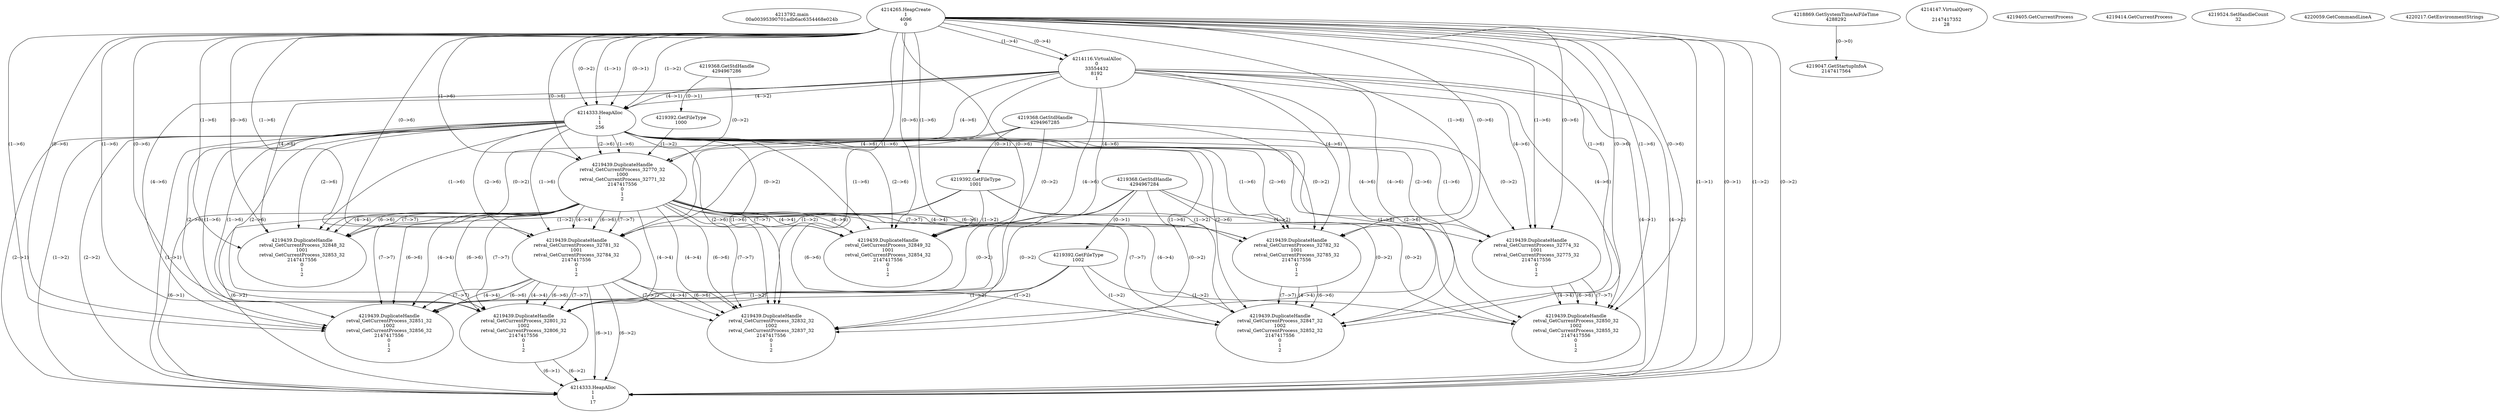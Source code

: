// Global SCDG with merge call
digraph {
	0 [label="4213792.main
00a00395390701adb6ac6354468e024b"]
	1 [label="4214265.HeapCreate
1
4096
0"]
	2 [label="4218869.GetSystemTimeAsFileTime
4288292"]
	3 [label="4214116.VirtualAlloc
0
33554432
8192
1"]
	1 -> 3 [label="(1-->4)"]
	1 -> 3 [label="(0-->4)"]
	4 [label="4214147.VirtualQuery

2147417352
28"]
	5 [label="4214333.HeapAlloc
1
1
256"]
	1 -> 5 [label="(1-->1)"]
	1 -> 5 [label="(0-->1)"]
	3 -> 5 [label="(4-->1)"]
	1 -> 5 [label="(1-->2)"]
	1 -> 5 [label="(0-->2)"]
	3 -> 5 [label="(4-->2)"]
	6 [label="4219047.GetStartupInfoA
2147417564"]
	2 -> 6 [label="(0-->0)"]
	7 [label="4219368.GetStdHandle
4294967286"]
	8 [label="4219392.GetFileType
1000"]
	7 -> 8 [label="(0-->1)"]
	9 [label="4219405.GetCurrentProcess
"]
	10 [label="4219414.GetCurrentProcess
"]
	11 [label="4219439.DuplicateHandle
retval_GetCurrentProcess_32770_32
1000
retval_GetCurrentProcess_32771_32
2147417556
0
1
2"]
	7 -> 11 [label="(0-->2)"]
	8 -> 11 [label="(1-->2)"]
	1 -> 11 [label="(1-->6)"]
	1 -> 11 [label="(0-->6)"]
	3 -> 11 [label="(4-->6)"]
	5 -> 11 [label="(1-->6)"]
	5 -> 11 [label="(2-->6)"]
	12 [label="4219368.GetStdHandle
4294967285"]
	13 [label="4219392.GetFileType
1001"]
	12 -> 13 [label="(0-->1)"]
	14 [label="4219439.DuplicateHandle
retval_GetCurrentProcess_32848_32
1001
retval_GetCurrentProcess_32853_32
2147417556
0
1
2"]
	12 -> 14 [label="(0-->2)"]
	13 -> 14 [label="(1-->2)"]
	11 -> 14 [label="(4-->4)"]
	1 -> 14 [label="(1-->6)"]
	1 -> 14 [label="(0-->6)"]
	3 -> 14 [label="(4-->6)"]
	5 -> 14 [label="(1-->6)"]
	5 -> 14 [label="(2-->6)"]
	11 -> 14 [label="(6-->6)"]
	11 -> 14 [label="(7-->7)"]
	15 [label="4219439.DuplicateHandle
retval_GetCurrentProcess_32849_32
1001
retval_GetCurrentProcess_32854_32
2147417556
0
1
2"]
	12 -> 15 [label="(0-->2)"]
	13 -> 15 [label="(1-->2)"]
	11 -> 15 [label="(4-->4)"]
	1 -> 15 [label="(1-->6)"]
	1 -> 15 [label="(0-->6)"]
	3 -> 15 [label="(4-->6)"]
	5 -> 15 [label="(1-->6)"]
	5 -> 15 [label="(2-->6)"]
	11 -> 15 [label="(6-->6)"]
	11 -> 15 [label="(7-->7)"]
	16 [label="4219439.DuplicateHandle
retval_GetCurrentProcess_32774_32
1001
retval_GetCurrentProcess_32775_32
2147417556
0
1
2"]
	12 -> 16 [label="(0-->2)"]
	13 -> 16 [label="(1-->2)"]
	1 -> 16 [label="(1-->6)"]
	1 -> 16 [label="(0-->6)"]
	3 -> 16 [label="(4-->6)"]
	5 -> 16 [label="(1-->6)"]
	5 -> 16 [label="(2-->6)"]
	17 [label="4219368.GetStdHandle
4294967284"]
	18 [label="4219392.GetFileType
1002"]
	17 -> 18 [label="(0-->1)"]
	19 [label="4219439.DuplicateHandle
retval_GetCurrentProcess_32850_32
1002
retval_GetCurrentProcess_32855_32
2147417556
0
1
2"]
	17 -> 19 [label="(0-->2)"]
	18 -> 19 [label="(1-->2)"]
	16 -> 19 [label="(4-->4)"]
	1 -> 19 [label="(1-->6)"]
	1 -> 19 [label="(0-->6)"]
	3 -> 19 [label="(4-->6)"]
	5 -> 19 [label="(1-->6)"]
	5 -> 19 [label="(2-->6)"]
	16 -> 19 [label="(6-->6)"]
	16 -> 19 [label="(7-->7)"]
	20 [label="4219439.DuplicateHandle
retval_GetCurrentProcess_32781_32
1001
retval_GetCurrentProcess_32784_32
2147417556
0
1
2"]
	12 -> 20 [label="(0-->2)"]
	13 -> 20 [label="(1-->2)"]
	11 -> 20 [label="(4-->4)"]
	1 -> 20 [label="(1-->6)"]
	1 -> 20 [label="(0-->6)"]
	3 -> 20 [label="(4-->6)"]
	5 -> 20 [label="(1-->6)"]
	5 -> 20 [label="(2-->6)"]
	11 -> 20 [label="(6-->6)"]
	11 -> 20 [label="(7-->7)"]
	21 [label="4219439.DuplicateHandle
retval_GetCurrentProcess_32851_32
1002
retval_GetCurrentProcess_32856_32
2147417556
0
1
2"]
	17 -> 21 [label="(0-->2)"]
	18 -> 21 [label="(1-->2)"]
	11 -> 21 [label="(4-->4)"]
	20 -> 21 [label="(4-->4)"]
	1 -> 21 [label="(1-->6)"]
	1 -> 21 [label="(0-->6)"]
	3 -> 21 [label="(4-->6)"]
	5 -> 21 [label="(1-->6)"]
	5 -> 21 [label="(2-->6)"]
	11 -> 21 [label="(6-->6)"]
	20 -> 21 [label="(6-->6)"]
	11 -> 21 [label="(7-->7)"]
	20 -> 21 [label="(7-->7)"]
	22 [label="4219439.DuplicateHandle
retval_GetCurrentProcess_32801_32
1002
retval_GetCurrentProcess_32806_32
2147417556
0
1
2"]
	17 -> 22 [label="(0-->2)"]
	18 -> 22 [label="(1-->2)"]
	11 -> 22 [label="(4-->4)"]
	20 -> 22 [label="(4-->4)"]
	1 -> 22 [label="(1-->6)"]
	1 -> 22 [label="(0-->6)"]
	3 -> 22 [label="(4-->6)"]
	5 -> 22 [label="(1-->6)"]
	5 -> 22 [label="(2-->6)"]
	11 -> 22 [label="(6-->6)"]
	20 -> 22 [label="(6-->6)"]
	11 -> 22 [label="(7-->7)"]
	20 -> 22 [label="(7-->7)"]
	23 [label="4219524.SetHandleCount
32"]
	24 [label="4220059.GetCommandLineA
"]
	25 [label="4214333.HeapAlloc
1
1
17"]
	1 -> 25 [label="(1-->1)"]
	1 -> 25 [label="(0-->1)"]
	3 -> 25 [label="(4-->1)"]
	5 -> 25 [label="(1-->1)"]
	5 -> 25 [label="(2-->1)"]
	11 -> 25 [label="(6-->1)"]
	20 -> 25 [label="(6-->1)"]
	22 -> 25 [label="(6-->1)"]
	1 -> 25 [label="(1-->2)"]
	1 -> 25 [label="(0-->2)"]
	3 -> 25 [label="(4-->2)"]
	5 -> 25 [label="(1-->2)"]
	5 -> 25 [label="(2-->2)"]
	11 -> 25 [label="(6-->2)"]
	20 -> 25 [label="(6-->2)"]
	22 -> 25 [label="(6-->2)"]
	26 [label="4220217.GetEnvironmentStrings
"]
	27 [label="4219439.DuplicateHandle
retval_GetCurrentProcess_32832_32
1002
retval_GetCurrentProcess_32837_32
2147417556
0
1
2"]
	17 -> 27 [label="(0-->2)"]
	18 -> 27 [label="(1-->2)"]
	11 -> 27 [label="(4-->4)"]
	20 -> 27 [label="(4-->4)"]
	1 -> 27 [label="(1-->6)"]
	1 -> 27 [label="(0-->6)"]
	3 -> 27 [label="(4-->6)"]
	5 -> 27 [label="(1-->6)"]
	5 -> 27 [label="(2-->6)"]
	11 -> 27 [label="(6-->6)"]
	20 -> 27 [label="(6-->6)"]
	11 -> 27 [label="(7-->7)"]
	20 -> 27 [label="(7-->7)"]
	28 [label="4219439.DuplicateHandle
retval_GetCurrentProcess_32782_32
1001
retval_GetCurrentProcess_32785_32
2147417556
0
1
2"]
	12 -> 28 [label="(0-->2)"]
	13 -> 28 [label="(1-->2)"]
	11 -> 28 [label="(4-->4)"]
	1 -> 28 [label="(1-->6)"]
	1 -> 28 [label="(0-->6)"]
	3 -> 28 [label="(4-->6)"]
	5 -> 28 [label="(1-->6)"]
	5 -> 28 [label="(2-->6)"]
	11 -> 28 [label="(6-->6)"]
	11 -> 28 [label="(7-->7)"]
	29 [label="4219439.DuplicateHandle
retval_GetCurrentProcess_32847_32
1002
retval_GetCurrentProcess_32852_32
2147417556
0
1
2"]
	17 -> 29 [label="(0-->2)"]
	18 -> 29 [label="(1-->2)"]
	11 -> 29 [label="(4-->4)"]
	28 -> 29 [label="(4-->4)"]
	1 -> 29 [label="(1-->6)"]
	1 -> 29 [label="(0-->6)"]
	3 -> 29 [label="(4-->6)"]
	5 -> 29 [label="(1-->6)"]
	5 -> 29 [label="(2-->6)"]
	11 -> 29 [label="(6-->6)"]
	28 -> 29 [label="(6-->6)"]
	11 -> 29 [label="(7-->7)"]
	28 -> 29 [label="(7-->7)"]
}

